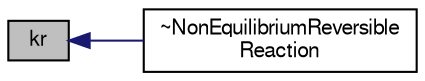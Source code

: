 digraph "kr"
{
  bgcolor="transparent";
  edge [fontname="FreeSans",fontsize="10",labelfontname="FreeSans",labelfontsize="10"];
  node [fontname="FreeSans",fontsize="10",shape=record];
  rankdir="LR";
  Node44 [label="kr",height=0.2,width=0.4,color="black", fillcolor="grey75", style="filled", fontcolor="black"];
  Node44 -> Node45 [dir="back",color="midnightblue",fontsize="10",style="solid",fontname="FreeSans"];
  Node45 [label="~NonEquilibriumReversible\lReaction",height=0.2,width=0.4,color="black",URL="$a30326.html#a5e3c85a9b1a51eb33aa5c047c1eb1022",tooltip="Destructor. "];
}
